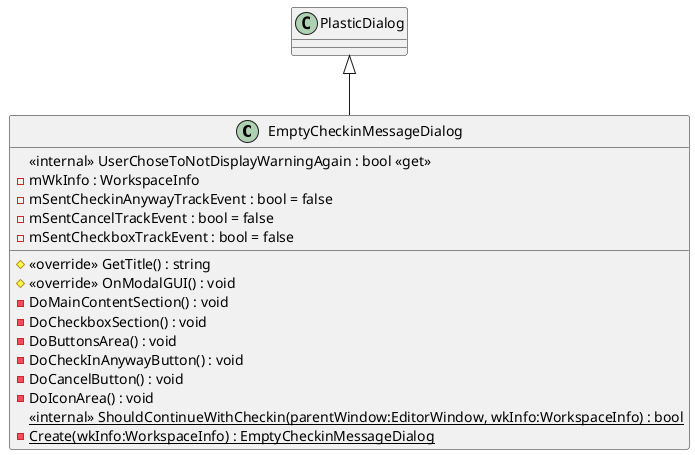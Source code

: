 @startuml
class EmptyCheckinMessageDialog {
    <<internal>> UserChoseToNotDisplayWarningAgain : bool <<get>>
    # <<override>> GetTitle() : string
    # <<override>> OnModalGUI() : void
    - DoMainContentSection() : void
    - DoCheckboxSection() : void
    - DoButtonsArea() : void
    - DoCheckInAnywayButton() : void
    - DoCancelButton() : void
    - DoIconArea() : void
    <<internal>> {static} ShouldContinueWithCheckin(parentWindow:EditorWindow, wkInfo:WorkspaceInfo) : bool
    {static} - Create(wkInfo:WorkspaceInfo) : EmptyCheckinMessageDialog
    - mWkInfo : WorkspaceInfo
    - mSentCheckinAnywayTrackEvent : bool = false
    - mSentCancelTrackEvent : bool = false
    - mSentCheckboxTrackEvent : bool = false
}
PlasticDialog <|-- EmptyCheckinMessageDialog
@enduml
